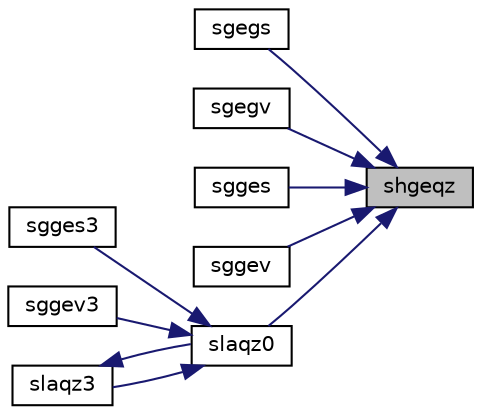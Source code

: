 digraph "shgeqz"
{
 // LATEX_PDF_SIZE
  edge [fontname="Helvetica",fontsize="10",labelfontname="Helvetica",labelfontsize="10"];
  node [fontname="Helvetica",fontsize="10",shape=record];
  rankdir="RL";
  Node1 [label="shgeqz",height=0.2,width=0.4,color="black", fillcolor="grey75", style="filled", fontcolor="black",tooltip="SHGEQZ"];
  Node1 -> Node2 [dir="back",color="midnightblue",fontsize="10",style="solid",fontname="Helvetica"];
  Node2 [label="sgegs",height=0.2,width=0.4,color="black", fillcolor="white", style="filled",URL="$sgegs_8f.html#ad6edd6ac01e4a249743c45803d9b37a2",tooltip="SGEGS computes the eigenvalues, real Schur form, and, optionally, the left and/or right Schur vectors..."];
  Node1 -> Node3 [dir="back",color="midnightblue",fontsize="10",style="solid",fontname="Helvetica"];
  Node3 [label="sgegv",height=0.2,width=0.4,color="black", fillcolor="white", style="filled",URL="$sgegv_8f.html#a80fd7fa3159b96cf467a9584f6464310",tooltip="SGEGV computes the eigenvalues and, optionally, the left and/or right eigenvectors of a real matrix p..."];
  Node1 -> Node4 [dir="back",color="midnightblue",fontsize="10",style="solid",fontname="Helvetica"];
  Node4 [label="sgges",height=0.2,width=0.4,color="black", fillcolor="white", style="filled",URL="$sgges_8f.html#a6a36f16104f3f8ae8e499cc7efaa2195",tooltip="SGGES computes the eigenvalues, the Schur form, and, optionally, the matrix of Schur vectors for GE m..."];
  Node1 -> Node5 [dir="back",color="midnightblue",fontsize="10",style="solid",fontname="Helvetica"];
  Node5 [label="sggev",height=0.2,width=0.4,color="black", fillcolor="white", style="filled",URL="$sggev_8f.html#a6176eadcb5a027beb0b000fbf74f9e35",tooltip="SGGEV computes the eigenvalues and, optionally, the left and/or right eigenvectors for GE matrices"];
  Node1 -> Node6 [dir="back",color="midnightblue",fontsize="10",style="solid",fontname="Helvetica"];
  Node6 [label="slaqz0",height=0.2,width=0.4,color="black", fillcolor="white", style="filled",URL="$slaqz0_8f.html#ad7e1d2d77ede5cb50a673445ea956f49",tooltip="SLAQZ0"];
  Node6 -> Node7 [dir="back",color="midnightblue",fontsize="10",style="solid",fontname="Helvetica"];
  Node7 [label="sgges3",height=0.2,width=0.4,color="black", fillcolor="white", style="filled",URL="$sgges3_8f.html#aa38a73620b45cbe5a9b1803351a28dbb",tooltip="SGGES3 computes the eigenvalues, the Schur form, and, optionally, the matrix of Schur vectors for GE ..."];
  Node6 -> Node8 [dir="back",color="midnightblue",fontsize="10",style="solid",fontname="Helvetica"];
  Node8 [label="sggev3",height=0.2,width=0.4,color="black", fillcolor="white", style="filled",URL="$sggev3_8f.html#a7c33384acda01bd5c62e87213eb2f2f9",tooltip="SGGEV3 computes the eigenvalues and, optionally, the left and/or right eigenvectors for GE matrices (..."];
  Node6 -> Node9 [dir="back",color="midnightblue",fontsize="10",style="solid",fontname="Helvetica"];
  Node9 [label="slaqz3",height=0.2,width=0.4,color="black", fillcolor="white", style="filled",URL="$slaqz3_8f.html#a8dad4aabc60c0b1cdc76901db8f195e2",tooltip="SLAQZ3"];
  Node9 -> Node6 [dir="back",color="midnightblue",fontsize="10",style="solid",fontname="Helvetica"];
}

